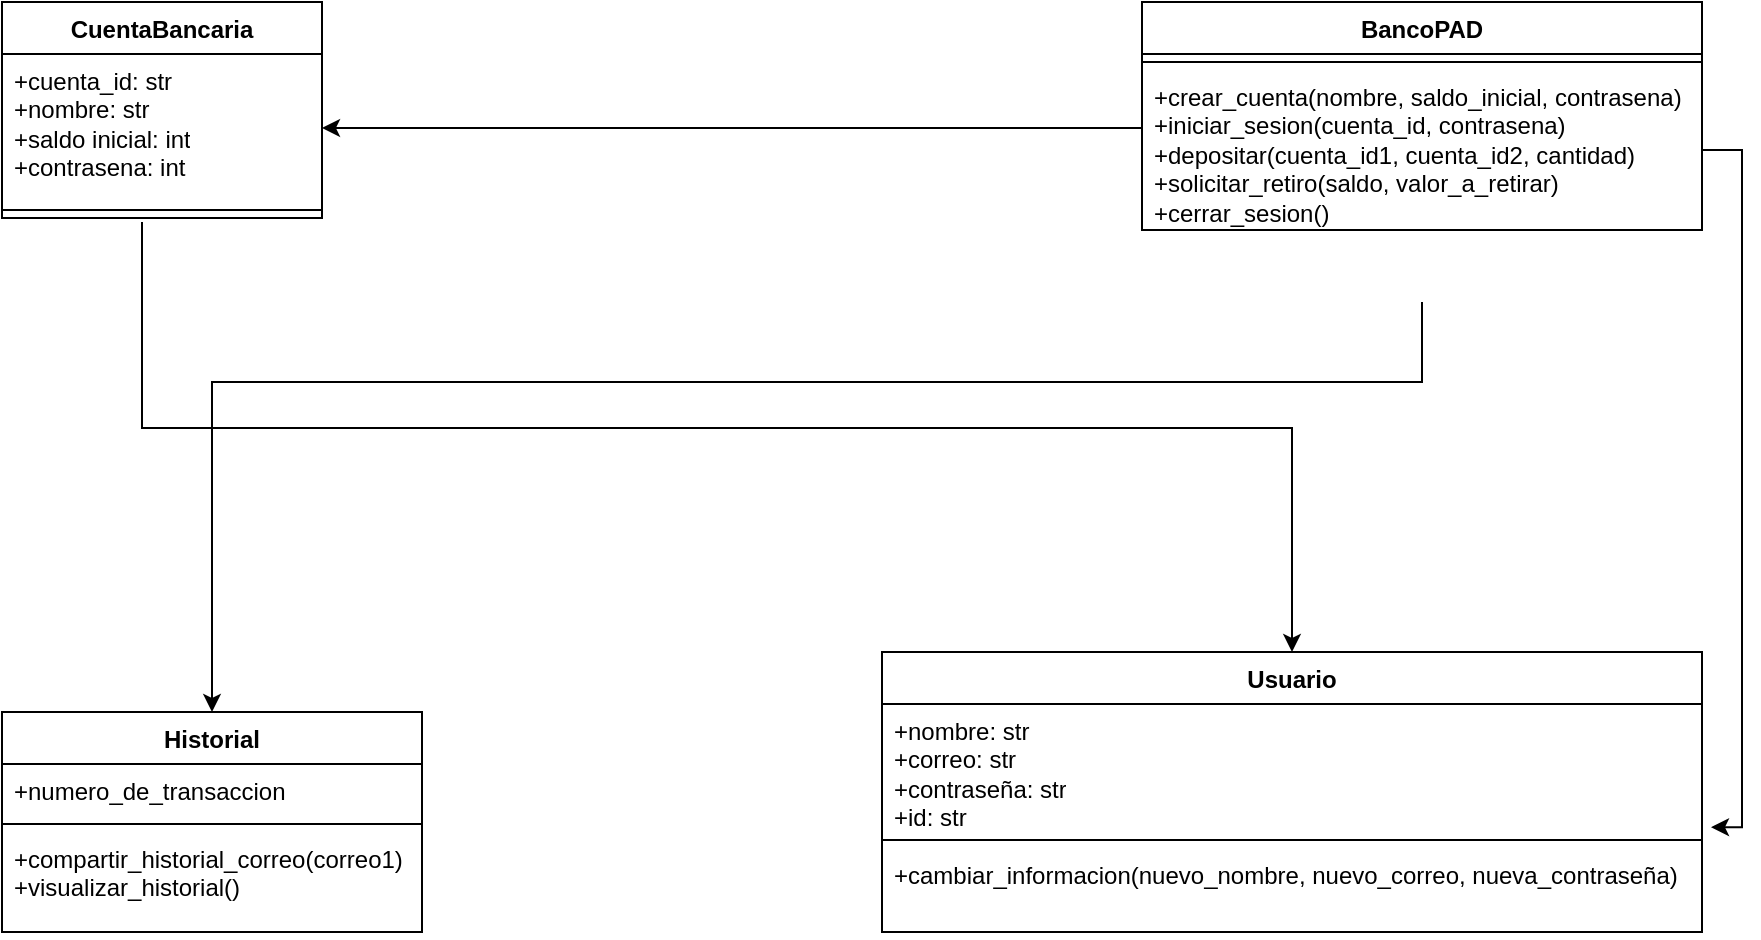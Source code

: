 <mxfile version="21.1.1">
  <diagram name="Página-1" id="shHBtzeU7dWwsqT2lI3S">
    <mxGraphModel dx="1290" dy="521" grid="1" gridSize="10" guides="1" tooltips="1" connect="1" arrows="1" fold="1" page="1" pageScale="1" pageWidth="827" pageHeight="1169" math="0" shadow="0">
      <root>
        <mxCell id="0" />
        <mxCell id="1" parent="0" />
        <mxCell id="VVCzBVWR_Hz-Hk0Qz9Dq-1" value="Usuario" style="swimlane;fontStyle=1;align=center;verticalAlign=top;childLayout=stackLayout;horizontal=1;startSize=26;horizontalStack=0;resizeParent=1;resizeParentMax=0;resizeLast=0;collapsible=1;marginBottom=0;whiteSpace=wrap;html=1;" parent="1" vertex="1">
          <mxGeometry x="630" y="435" width="410" height="140" as="geometry" />
        </mxCell>
        <mxCell id="VVCzBVWR_Hz-Hk0Qz9Dq-2" value="+nombre: str&lt;br&gt;+correo: str&lt;br&gt;+contraseña: str&lt;br&gt;+id: str" style="text;strokeColor=none;fillColor=none;align=left;verticalAlign=top;spacingLeft=4;spacingRight=4;overflow=hidden;rotatable=0;points=[[0,0.5],[1,0.5]];portConstraint=eastwest;whiteSpace=wrap;html=1;" parent="VVCzBVWR_Hz-Hk0Qz9Dq-1" vertex="1">
          <mxGeometry y="26" width="410" height="64" as="geometry" />
        </mxCell>
        <mxCell id="VVCzBVWR_Hz-Hk0Qz9Dq-3" value="" style="line;strokeWidth=1;fillColor=none;align=left;verticalAlign=middle;spacingTop=-1;spacingLeft=3;spacingRight=3;rotatable=0;labelPosition=right;points=[];portConstraint=eastwest;strokeColor=inherit;" parent="VVCzBVWR_Hz-Hk0Qz9Dq-1" vertex="1">
          <mxGeometry y="90" width="410" height="8" as="geometry" />
        </mxCell>
        <mxCell id="VVCzBVWR_Hz-Hk0Qz9Dq-4" value="+cambiar_informacion(nuevo_nombre, nuevo_correo, nueva_contraseña)" style="text;strokeColor=none;fillColor=none;align=left;verticalAlign=top;spacingLeft=4;spacingRight=4;overflow=hidden;rotatable=0;points=[[0,0.5],[1,0.5]];portConstraint=eastwest;whiteSpace=wrap;html=1;" parent="VVCzBVWR_Hz-Hk0Qz9Dq-1" vertex="1">
          <mxGeometry y="98" width="410" height="42" as="geometry" />
        </mxCell>
        <mxCell id="VVCzBVWR_Hz-Hk0Qz9Dq-5" value="CuentaBancaria" style="swimlane;fontStyle=1;align=center;verticalAlign=top;childLayout=stackLayout;horizontal=1;startSize=26;horizontalStack=0;resizeParent=1;resizeParentMax=0;resizeLast=0;collapsible=1;marginBottom=0;whiteSpace=wrap;html=1;" parent="1" vertex="1">
          <mxGeometry x="190" y="110" width="160" height="108" as="geometry" />
        </mxCell>
        <mxCell id="VVCzBVWR_Hz-Hk0Qz9Dq-6" value="+cuenta_id: str&lt;br&gt;+nombre: str&lt;br&gt;+saldo inicial: int&lt;br&gt;+contrasena: int" style="text;strokeColor=none;fillColor=none;align=left;verticalAlign=top;spacingLeft=4;spacingRight=4;overflow=hidden;rotatable=0;points=[[0,0.5],[1,0.5]];portConstraint=eastwest;whiteSpace=wrap;html=1;" parent="VVCzBVWR_Hz-Hk0Qz9Dq-5" vertex="1">
          <mxGeometry y="26" width="160" height="74" as="geometry" />
        </mxCell>
        <mxCell id="VVCzBVWR_Hz-Hk0Qz9Dq-7" value="" style="line;strokeWidth=1;fillColor=none;align=left;verticalAlign=middle;spacingTop=-1;spacingLeft=3;spacingRight=3;rotatable=0;labelPosition=right;points=[];portConstraint=eastwest;strokeColor=inherit;" parent="VVCzBVWR_Hz-Hk0Qz9Dq-5" vertex="1">
          <mxGeometry y="100" width="160" height="8" as="geometry" />
        </mxCell>
        <mxCell id="VVCzBVWR_Hz-Hk0Qz9Dq-16" value="Historial" style="swimlane;fontStyle=1;align=center;verticalAlign=top;childLayout=stackLayout;horizontal=1;startSize=26;horizontalStack=0;resizeParent=1;resizeParentMax=0;resizeLast=0;collapsible=1;marginBottom=0;whiteSpace=wrap;html=1;" parent="1" vertex="1">
          <mxGeometry x="190" y="465" width="210" height="110" as="geometry" />
        </mxCell>
        <mxCell id="VVCzBVWR_Hz-Hk0Qz9Dq-17" value="+numero_de_transaccion" style="text;strokeColor=none;fillColor=none;align=left;verticalAlign=top;spacingLeft=4;spacingRight=4;overflow=hidden;rotatable=0;points=[[0,0.5],[1,0.5]];portConstraint=eastwest;whiteSpace=wrap;html=1;" parent="VVCzBVWR_Hz-Hk0Qz9Dq-16" vertex="1">
          <mxGeometry y="26" width="210" height="26" as="geometry" />
        </mxCell>
        <mxCell id="VVCzBVWR_Hz-Hk0Qz9Dq-18" value="" style="line;strokeWidth=1;fillColor=none;align=left;verticalAlign=middle;spacingTop=-1;spacingLeft=3;spacingRight=3;rotatable=0;labelPosition=right;points=[];portConstraint=eastwest;strokeColor=inherit;" parent="VVCzBVWR_Hz-Hk0Qz9Dq-16" vertex="1">
          <mxGeometry y="52" width="210" height="8" as="geometry" />
        </mxCell>
        <mxCell id="VVCzBVWR_Hz-Hk0Qz9Dq-19" value="+compartir_historial_correo(correo1)&lt;br&gt;+visualizar_historial()" style="text;strokeColor=none;fillColor=none;align=left;verticalAlign=top;spacingLeft=4;spacingRight=4;overflow=hidden;rotatable=0;points=[[0,0.5],[1,0.5]];portConstraint=eastwest;whiteSpace=wrap;html=1;" parent="VVCzBVWR_Hz-Hk0Qz9Dq-16" vertex="1">
          <mxGeometry y="60" width="210" height="50" as="geometry" />
        </mxCell>
        <mxCell id="VVCzBVWR_Hz-Hk0Qz9Dq-20" value="BancoPAD" style="swimlane;fontStyle=1;align=center;verticalAlign=top;childLayout=stackLayout;horizontal=1;startSize=26;horizontalStack=0;resizeParent=1;resizeParentMax=0;resizeLast=0;collapsible=1;marginBottom=0;whiteSpace=wrap;html=1;" parent="1" vertex="1">
          <mxGeometry x="760" y="110" width="280" height="114" as="geometry" />
        </mxCell>
        <mxCell id="VVCzBVWR_Hz-Hk0Qz9Dq-22" value="" style="line;strokeWidth=1;fillColor=none;align=left;verticalAlign=middle;spacingTop=-1;spacingLeft=3;spacingRight=3;rotatable=0;labelPosition=right;points=[];portConstraint=eastwest;strokeColor=inherit;" parent="VVCzBVWR_Hz-Hk0Qz9Dq-20" vertex="1">
          <mxGeometry y="26" width="280" height="8" as="geometry" />
        </mxCell>
        <mxCell id="VVCzBVWR_Hz-Hk0Qz9Dq-23" value="+crear_cuenta(nombre, saldo_inicial, contrasena)&lt;br&gt;+iniciar_sesion(cuenta_id, contrasena)&lt;br&gt;+depositar(cuenta_id1, cuenta_id2, cantidad)&lt;br&gt;+solicitar_retiro(saldo, valor_a_retirar)&lt;br&gt;+cerrar_sesion()" style="text;strokeColor=none;fillColor=none;align=left;verticalAlign=top;spacingLeft=4;spacingRight=4;overflow=hidden;rotatable=0;points=[[0,0.5],[1,0.5]];portConstraint=eastwest;whiteSpace=wrap;html=1;" parent="VVCzBVWR_Hz-Hk0Qz9Dq-20" vertex="1">
          <mxGeometry y="34" width="280" height="80" as="geometry" />
        </mxCell>
        <mxCell id="m8C615rJ3YNqt0TLRYLM-2" style="edgeStyle=orthogonalEdgeStyle;rounded=0;orthogonalLoop=1;jettySize=auto;html=1;exitX=0;exitY=0.5;exitDx=0;exitDy=0;entryX=1;entryY=0.5;entryDx=0;entryDy=0;" edge="1" parent="1" source="VVCzBVWR_Hz-Hk0Qz9Dq-23" target="VVCzBVWR_Hz-Hk0Qz9Dq-6">
          <mxGeometry relative="1" as="geometry">
            <Array as="points">
              <mxPoint x="760" y="173" />
            </Array>
          </mxGeometry>
        </mxCell>
        <mxCell id="m8C615rJ3YNqt0TLRYLM-3" style="edgeStyle=orthogonalEdgeStyle;rounded=0;orthogonalLoop=1;jettySize=auto;html=1;exitX=1;exitY=0.5;exitDx=0;exitDy=0;entryX=1.011;entryY=0.963;entryDx=0;entryDy=0;entryPerimeter=0;" edge="1" parent="1" source="VVCzBVWR_Hz-Hk0Qz9Dq-23" target="VVCzBVWR_Hz-Hk0Qz9Dq-2">
          <mxGeometry relative="1" as="geometry" />
        </mxCell>
        <mxCell id="m8C615rJ3YNqt0TLRYLM-4" style="edgeStyle=orthogonalEdgeStyle;rounded=0;orthogonalLoop=1;jettySize=auto;html=1;" edge="1" parent="1" target="VVCzBVWR_Hz-Hk0Qz9Dq-16">
          <mxGeometry relative="1" as="geometry">
            <mxPoint x="900" y="260" as="sourcePoint" />
            <Array as="points">
              <mxPoint x="900" y="300" />
              <mxPoint x="295" y="300" />
            </Array>
          </mxGeometry>
        </mxCell>
        <mxCell id="m8C615rJ3YNqt0TLRYLM-5" style="edgeStyle=orthogonalEdgeStyle;rounded=0;orthogonalLoop=1;jettySize=auto;html=1;entryX=0.5;entryY=0;entryDx=0;entryDy=0;" edge="1" parent="1" target="VVCzBVWR_Hz-Hk0Qz9Dq-1">
          <mxGeometry relative="1" as="geometry">
            <mxPoint x="260" y="220" as="sourcePoint" />
            <Array as="points">
              <mxPoint x="260" y="323" />
              <mxPoint x="835" y="323" />
            </Array>
          </mxGeometry>
        </mxCell>
      </root>
    </mxGraphModel>
  </diagram>
</mxfile>
